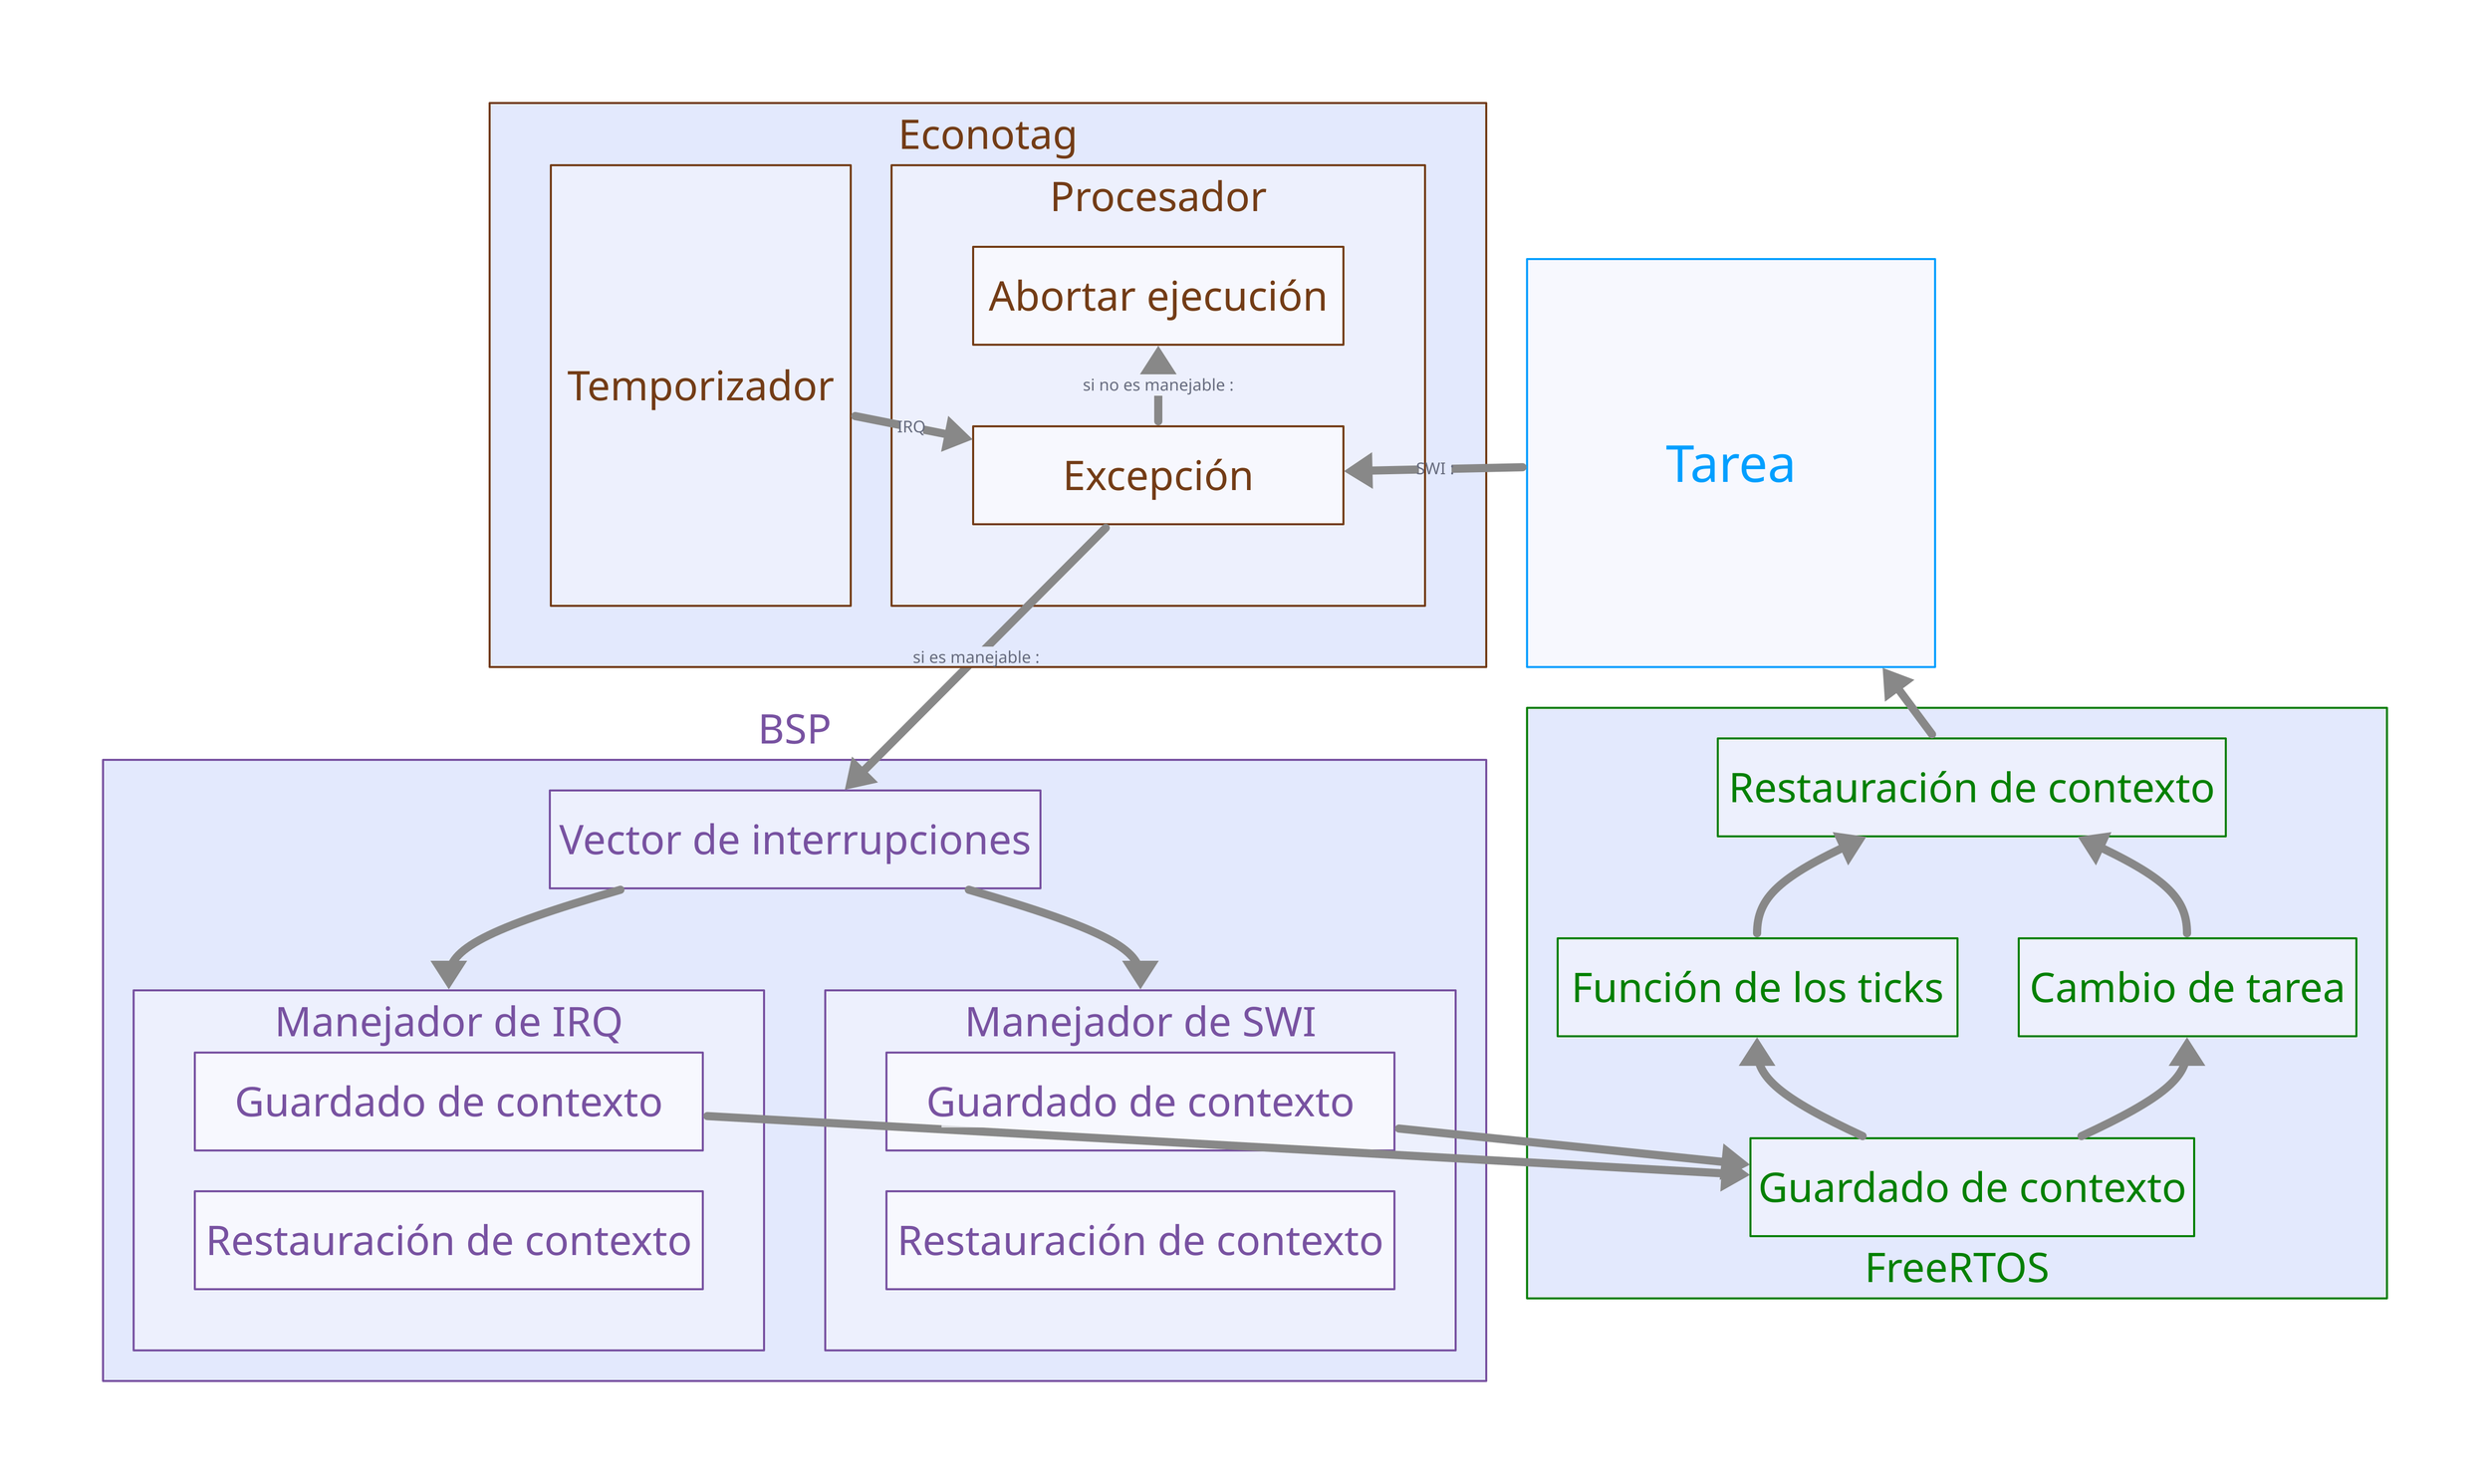 vars: {
  gap: 40
  colorFlechas: "#888888"
  FontSize: 40
}

classes: {
  invisible: {
    style.opacity: 0
    label: a
    width: 140
  }

  TAREA: {
    # width: 196
    style.stroke: "#009fff"
    style.font-color: "#009fff"
    # style.fill: "#83d0ff"
    style.font-size: ${FontSize}
  }
  FREERTOS: {
    style.stroke: "#038000"
    style.font-color: "#038000"
    # style.fill: "#79b578"
    style.font-size: ${FontSize}
  }
  BSP:{
    style.stroke: "#7852A1"
    style.font-color: "#7852A1"
    # style.fill: "#79b578"
    style.font-size: ${FontSize}
  }
  PLACA:{
    # width: 102
    style.stroke: "#733c16"
    style.font-color: "#733c16"
    # style.fill: "#79b578"
    style.font-size: ${FontSize}
  }
  FLECHA:{
    style.stroke: ${colorFlechas}
    style.stroke-width: 8
  }
}

grid-gap: ${gap}
grid-rows: 2

Tarea{
  class: TAREA
  near: top-right
  width: 400
  height: 400
  style.font-size: 50
}

FreeRTOS{
  class: FREERTOS
  direction: up
  near: bottom-right
  label.near: bottom-center

  Guardado de contexto.class: FREERTOS
  Restauración de contexto.class: FREERTOS
  vTickISR: "Función de los ticks"{
    class: FREERTOS
  }
  vPortYieldProcessor: "Cambio de tarea"{
    class: FREERTOS
  }
  Guardado de contexto -> vTickISR -> Restauración de contexto: {class:FLECHA}

  Guardado de contexto -> vPortYieldProcessor -> Restauración de contexto: {class:FLECHA}
}

BSP{
  class: BSP
  direction: down
  near: bottom-left
  # label.near: bottom-center

  Vector de interrupciones.class: BSP
  Manejador de IRQ{
    class: BSP
    # label.near: bottom-center
    grid-rows:2
    Guardado de contexto.class: BSP
    Restauración de contexto.class: BSP
  }
  Manejador de SWI{
    class: BSP
    # label.near: bottom-center
    grid-rows:2
    Guardado de contexto.class: BSP
    Restauración de contexto.class: BSP
  }
  Vector de interrupciones -> Manejador de IRQ : {class:FLECHA}
  Vector de interrupciones ->  Manejador de SWI : {class:FLECHA}

} 

Econotag:{
  class: PLACA
  near: top-left
  # direction: right
  grid-columns: 2
  Temporizador: {
    # near: center-left
    class: PLACA
  }
  Procesador.class: PLACA
  Procesador{
    grid-rows:2
    grid-gap:80
    # label.near: bottom-center
    Abortar ejecución.class: PLACA
    Abortar ejecución <- Excepción: si no es manejable : {
      class:FLECHA
    }

    Excepción.class: PLACA

  }
  Temporizador -> Procesador.Excepción : IRQ {class:FLECHA}

}

Econotag.Procesador.Excepción -> BSP.Vector de Interrupciones: si es manejable : {class:FLECHA}

FreeRTOS.Restauración de contexto -> Tarea: {class:FLECHA}
Tarea -> Econotag.Procesador.Excepción: SWI : {class:FLECHA}

BSP.Manejador de IRQ.Guardado de contexto -> FreeRTOS.Guardado de contexto: {class:FLECHA}
BSP.Manejador de SWI.Guardado de contexto -> FreeRTOS.Guardado de contexto: {class:FLECHA}

